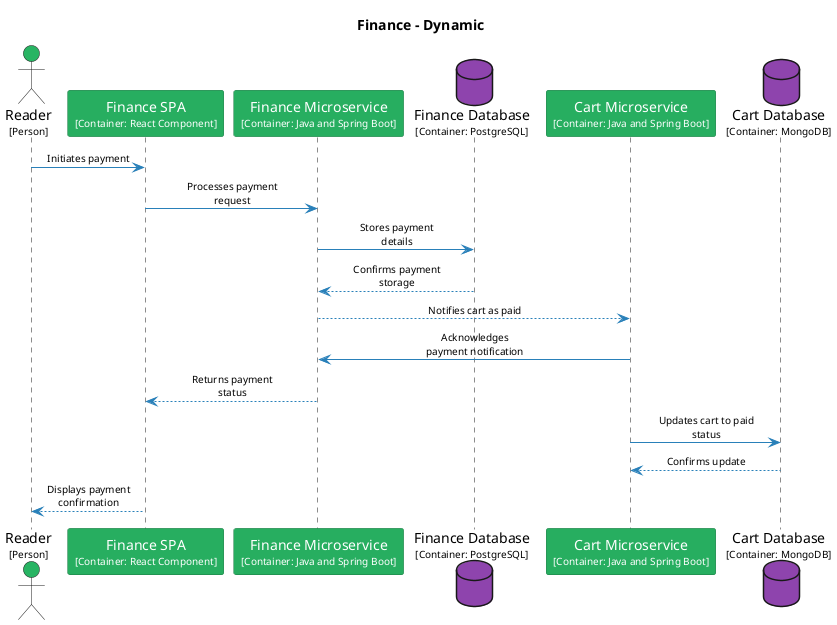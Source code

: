 @startuml
set separator none
title Finance - Dynamic

skinparam {
  arrowFontSize 10
  defaultTextAlignment center
  wrapWidth 200
  maxMessageSize 100
}

hide stereotype

skinparam sequenceParticipant<<Cart.CartDatabase>> {
  BackgroundColor #8e44ad
  FontColor #ffffff
  BorderColor #632f79
  shadowing false
}
skinparam sequenceParticipant<<Cart.CartMicroservice>> {
  BackgroundColor #27ae60
  FontColor #ffffff
  BorderColor #1b7943
  shadowing false
}
skinparam sequenceParticipant<<Finance.FinanceDatabase>> {
  BackgroundColor #8e44ad
  FontColor #ffffff
  BorderColor #632f79
  shadowing false
}
skinparam sequenceParticipant<<Finance.FinanceMicroservice>> {
  BackgroundColor #27ae60
  FontColor #ffffff
  BorderColor #1b7943
  shadowing false
}
skinparam sequenceParticipant<<Finance.FinanceSPA>> {
  BackgroundColor #27ae60
  FontColor #ffffff
  BorderColor #1b7943
  shadowing false
}
skinparam sequenceParticipant<<Reader>> {
  BackgroundColor #28b463
  FontColor #ffffff
  BorderColor #1c7d45
  shadowing false
}

actor "Reader\n<size:10>[Person]</size>" as Reader <<Reader>> #28b463
participant "Finance SPA\n<size:10>[Container: React Component]</size>" as Finance.FinanceSPA <<Finance.FinanceSPA>> #27ae60
participant "Finance Microservice\n<size:10>[Container: Java and Spring Boot]</size>" as Finance.FinanceMicroservice <<Finance.FinanceMicroservice>> #27ae60
database "Finance Database\n<size:10>[Container: PostgreSQL]</size>" as Finance.FinanceDatabase <<Finance.FinanceDatabase>> #8e44ad
participant "Cart Microservice\n<size:10>[Container: Java and Spring Boot]</size>" as Cart.CartMicroservice <<Cart.CartMicroservice>> #27ae60
database "Cart Database\n<size:10>[Container: MongoDB]</size>" as Cart.CartDatabase <<Cart.CartDatabase>> #8e44ad
Reader -[#2980b9]> Finance.FinanceSPA : Initiates payment
Finance.FinanceSPA -[#2980b9]> Finance.FinanceMicroservice : Processes payment request
Finance.FinanceMicroservice -[#2980b9]> Finance.FinanceDatabase : Stores payment details
Finance.FinanceMicroservice <-[#2980b9]- Finance.FinanceDatabase : Confirms payment storage
Cart.CartMicroservice <-[#2980b9]- Finance.FinanceMicroservice : Notifies cart as paid
Cart.CartMicroservice -[#2980b9]> Finance.FinanceMicroservice : Acknowledges payment notification
Finance.FinanceSPA <-[#2980b9]- Finance.FinanceMicroservice : Returns payment status
Cart.CartMicroservice -[#2980b9]> Cart.CartDatabase : Updates cart to paid status
Cart.CartMicroservice <-[#2980b9]- Cart.CartDatabase : Confirms update
Reader <-[#2980b9]- Finance.FinanceSPA : Displays payment confirmation
@enduml